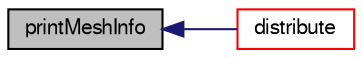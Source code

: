 digraph "printMeshInfo"
{
  bgcolor="transparent";
  edge [fontname="FreeSans",fontsize="10",labelfontname="FreeSans",labelfontsize="10"];
  node [fontname="FreeSans",fontsize="10",shape=record];
  rankdir="LR";
  Node3139 [label="printMeshInfo",height=0.2,width=0.4,color="black", fillcolor="grey75", style="filled", fontcolor="black"];
  Node3139 -> Node3140 [dir="back",color="midnightblue",fontsize="10",style="solid",fontname="FreeSans"];
  Node3140 [label="distribute",height=0.2,width=0.4,color="red",URL="$a21454.html#acb11a389cf765470aea69d37a526cf1f",tooltip="Send cells to neighbours according to distribution. "];
}
